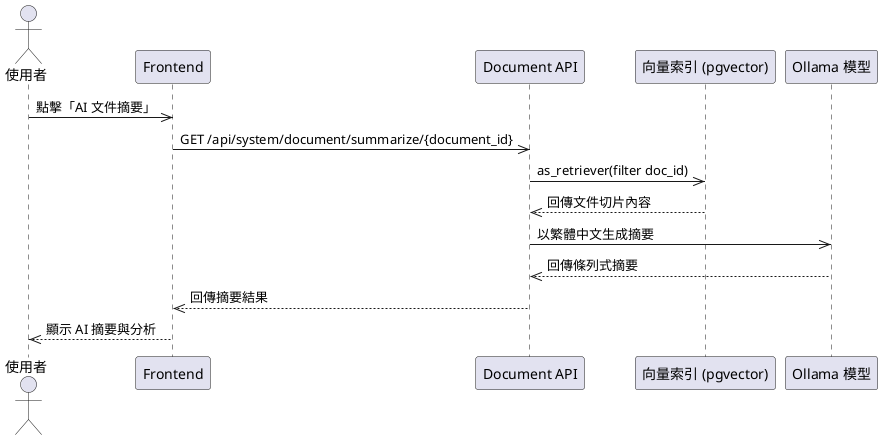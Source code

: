 @startuml
actor User as "使用者"
participant Frontend
participant "Document API" as DocumentAPI
participant "向量索引 (pgvector)" as VectorStore
participant "Ollama 模型" as LLM

User ->> Frontend: 點擊「AI 文件摘要」
Frontend ->> DocumentAPI: GET /api/system/document/summarize/{document_id}
DocumentAPI ->> VectorStore: as_retriever(filter doc_id)
VectorStore -->> DocumentAPI: 回傳文件切片內容
DocumentAPI ->> LLM: 以繁體中文生成摘要
LLM -->> DocumentAPI: 回傳條列式摘要
DocumentAPI -->> Frontend: 回傳摘要結果
Frontend -->> User: 顯示 AI 摘要與分析

@enduml
